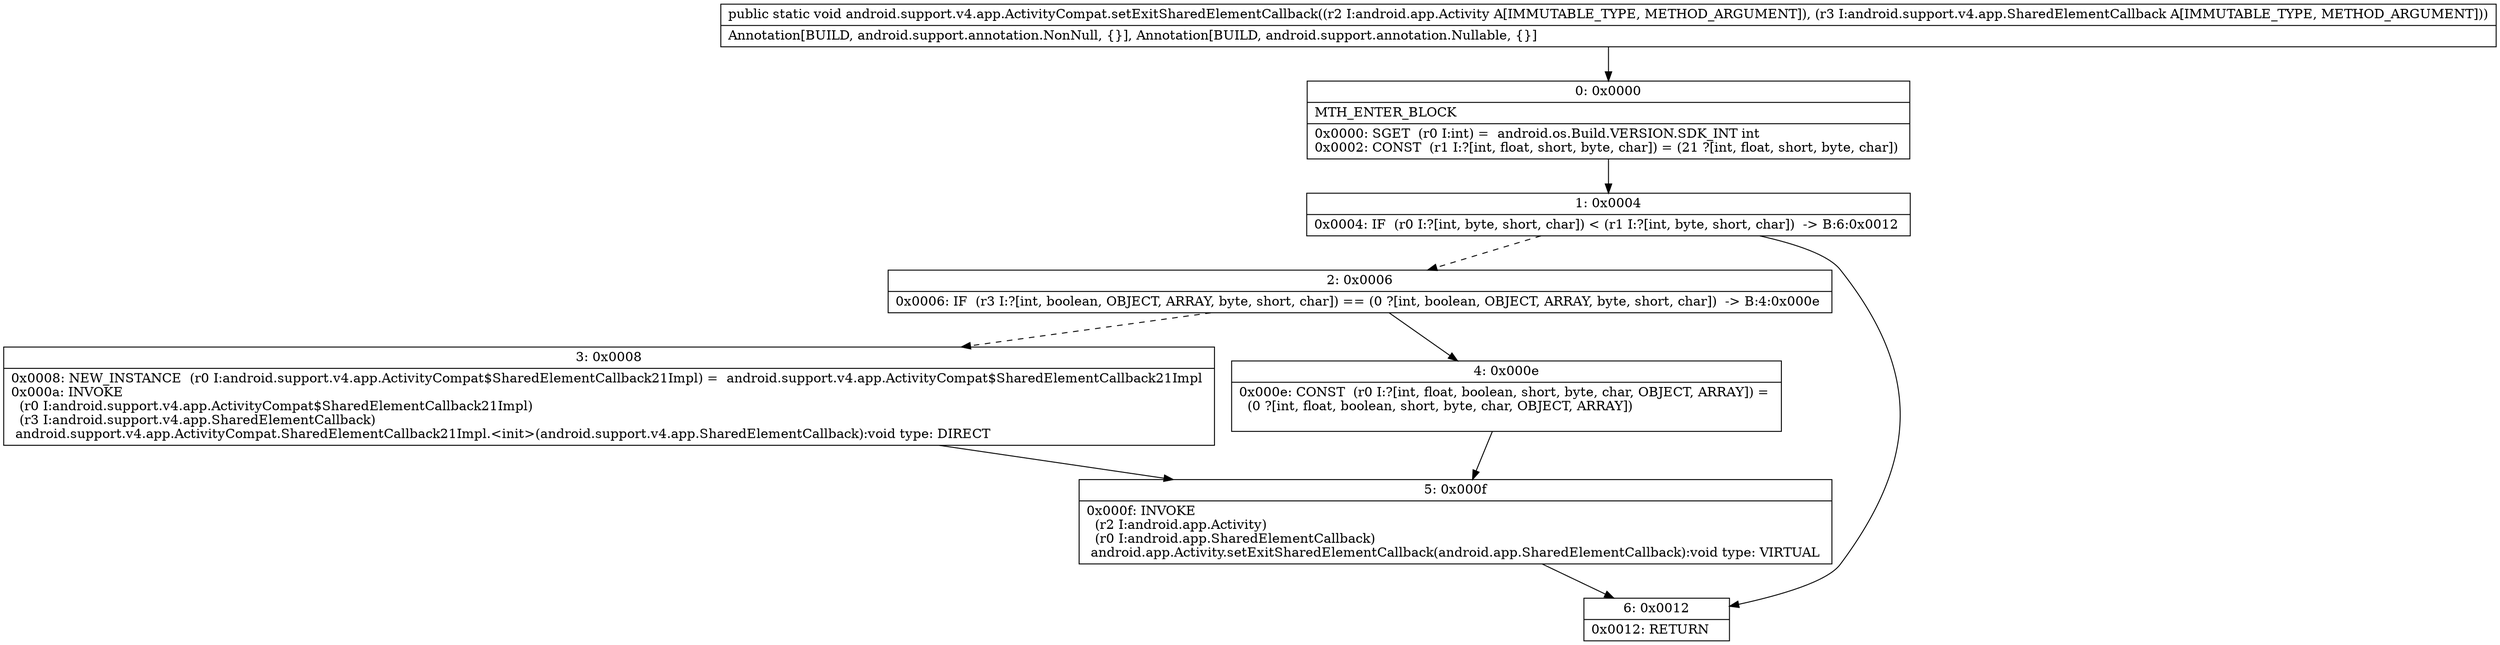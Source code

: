 digraph "CFG forandroid.support.v4.app.ActivityCompat.setExitSharedElementCallback(Landroid\/app\/Activity;Landroid\/support\/v4\/app\/SharedElementCallback;)V" {
Node_0 [shape=record,label="{0\:\ 0x0000|MTH_ENTER_BLOCK\l|0x0000: SGET  (r0 I:int) =  android.os.Build.VERSION.SDK_INT int \l0x0002: CONST  (r1 I:?[int, float, short, byte, char]) = (21 ?[int, float, short, byte, char]) \l}"];
Node_1 [shape=record,label="{1\:\ 0x0004|0x0004: IF  (r0 I:?[int, byte, short, char]) \< (r1 I:?[int, byte, short, char])  \-\> B:6:0x0012 \l}"];
Node_2 [shape=record,label="{2\:\ 0x0006|0x0006: IF  (r3 I:?[int, boolean, OBJECT, ARRAY, byte, short, char]) == (0 ?[int, boolean, OBJECT, ARRAY, byte, short, char])  \-\> B:4:0x000e \l}"];
Node_3 [shape=record,label="{3\:\ 0x0008|0x0008: NEW_INSTANCE  (r0 I:android.support.v4.app.ActivityCompat$SharedElementCallback21Impl) =  android.support.v4.app.ActivityCompat$SharedElementCallback21Impl \l0x000a: INVOKE  \l  (r0 I:android.support.v4.app.ActivityCompat$SharedElementCallback21Impl)\l  (r3 I:android.support.v4.app.SharedElementCallback)\l android.support.v4.app.ActivityCompat.SharedElementCallback21Impl.\<init\>(android.support.v4.app.SharedElementCallback):void type: DIRECT \l}"];
Node_4 [shape=record,label="{4\:\ 0x000e|0x000e: CONST  (r0 I:?[int, float, boolean, short, byte, char, OBJECT, ARRAY]) = \l  (0 ?[int, float, boolean, short, byte, char, OBJECT, ARRAY])\l \l}"];
Node_5 [shape=record,label="{5\:\ 0x000f|0x000f: INVOKE  \l  (r2 I:android.app.Activity)\l  (r0 I:android.app.SharedElementCallback)\l android.app.Activity.setExitSharedElementCallback(android.app.SharedElementCallback):void type: VIRTUAL \l}"];
Node_6 [shape=record,label="{6\:\ 0x0012|0x0012: RETURN   \l}"];
MethodNode[shape=record,label="{public static void android.support.v4.app.ActivityCompat.setExitSharedElementCallback((r2 I:android.app.Activity A[IMMUTABLE_TYPE, METHOD_ARGUMENT]), (r3 I:android.support.v4.app.SharedElementCallback A[IMMUTABLE_TYPE, METHOD_ARGUMENT]))  | Annotation[BUILD, android.support.annotation.NonNull, \{\}], Annotation[BUILD, android.support.annotation.Nullable, \{\}]\l}"];
MethodNode -> Node_0;
Node_0 -> Node_1;
Node_1 -> Node_2[style=dashed];
Node_1 -> Node_6;
Node_2 -> Node_3[style=dashed];
Node_2 -> Node_4;
Node_3 -> Node_5;
Node_4 -> Node_5;
Node_5 -> Node_6;
}

